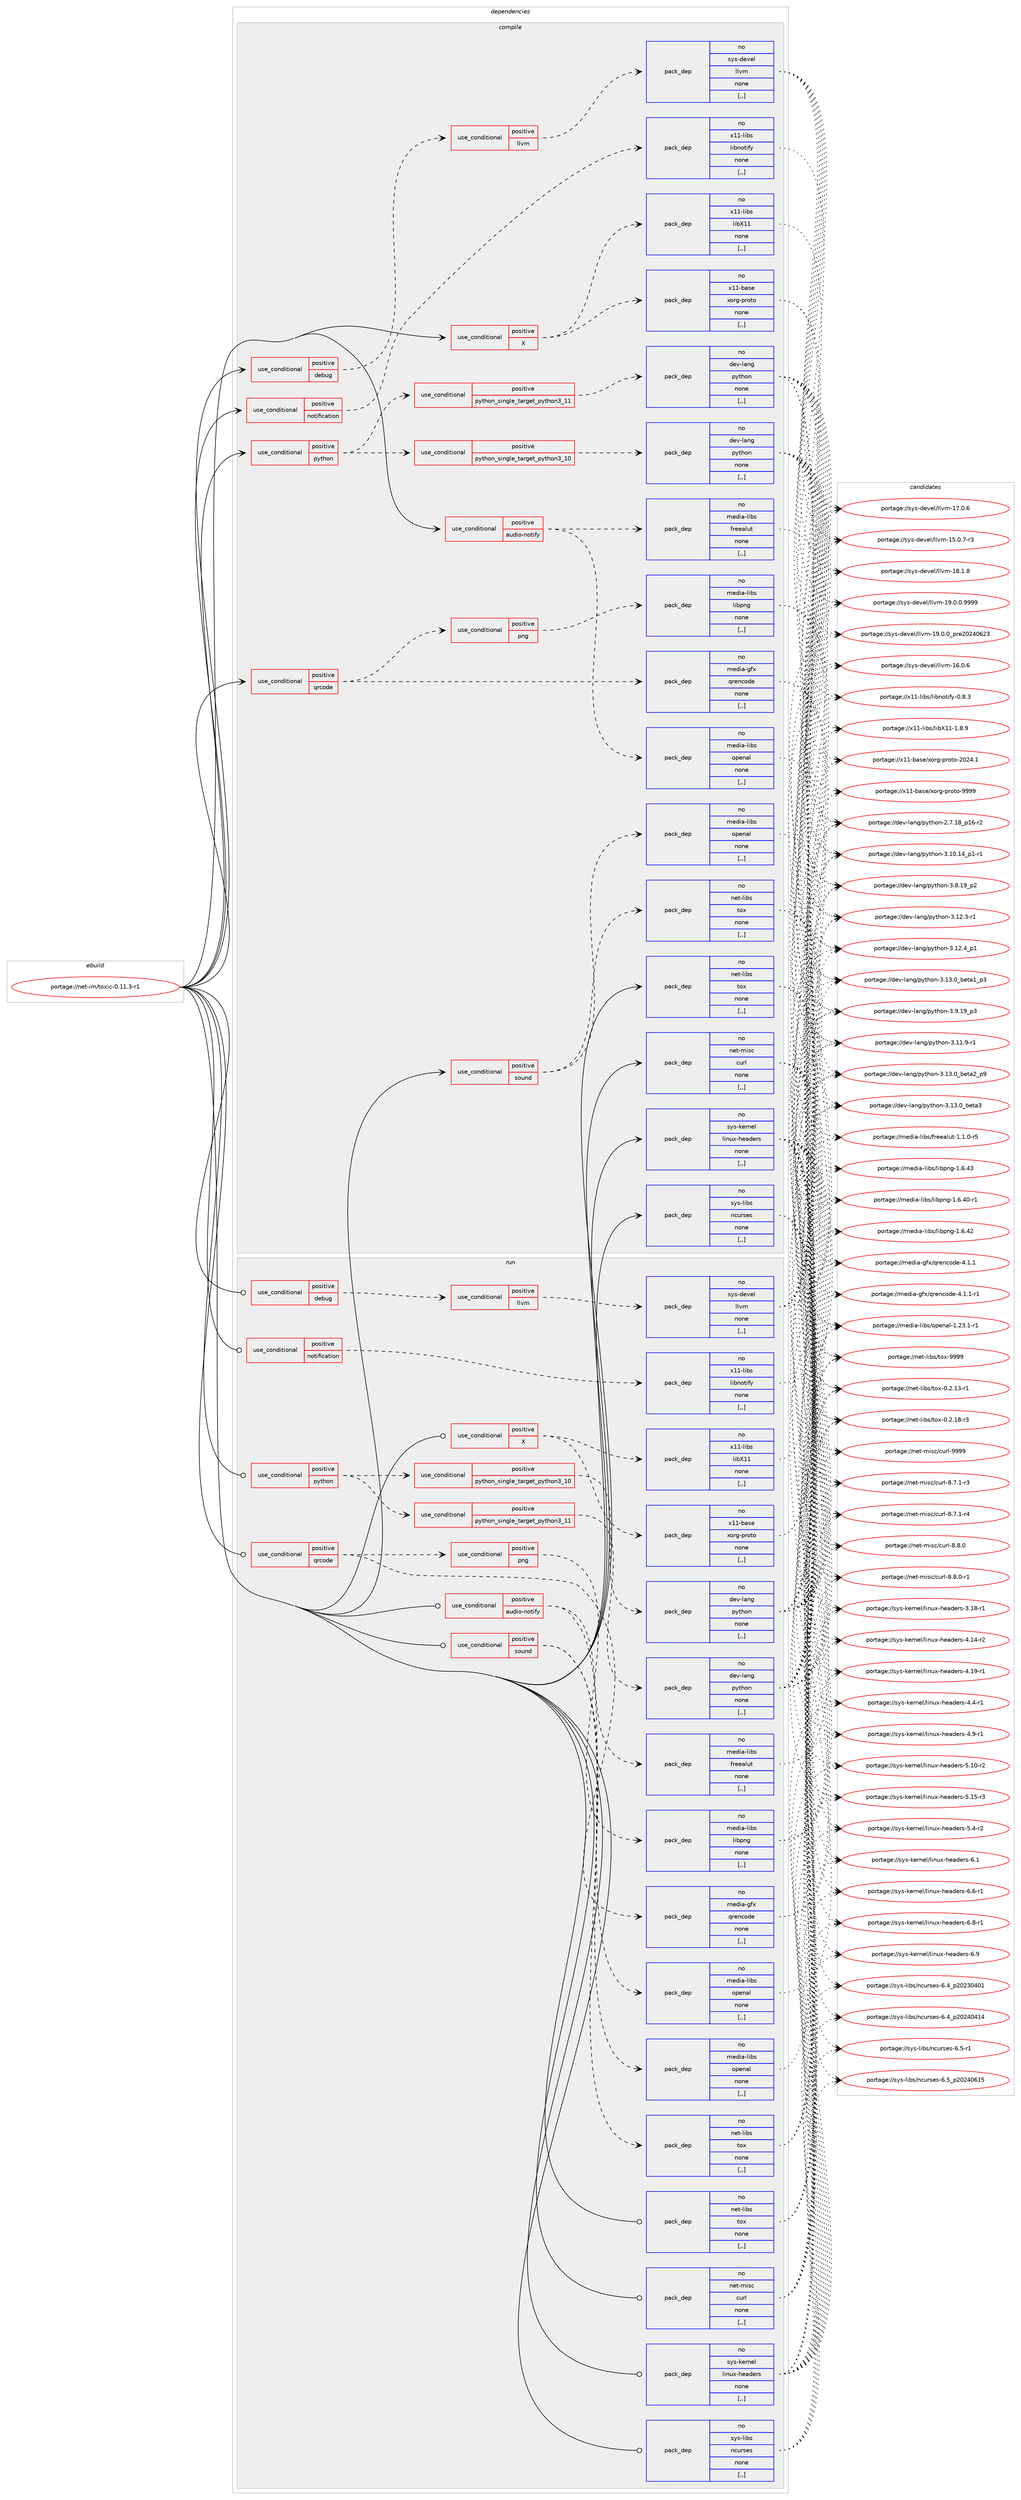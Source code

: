 digraph prolog {

# *************
# Graph options
# *************

newrank=true;
concentrate=true;
compound=true;
graph [rankdir=LR,fontname=Helvetica,fontsize=10,ranksep=1.5];#, ranksep=2.5, nodesep=0.2];
edge  [arrowhead=vee];
node  [fontname=Helvetica,fontsize=10];

# **********
# The ebuild
# **********

subgraph cluster_leftcol {
color=gray;
rank=same;
label=<<i>ebuild</i>>;
id [label="portage://net-im/toxic-0.11.3-r1", color=red, width=4, href="../net-im/toxic-0.11.3-r1.svg"];
}

# ****************
# The dependencies
# ****************

subgraph cluster_midcol {
color=gray;
label=<<i>dependencies</i>>;
subgraph cluster_compile {
fillcolor="#eeeeee";
style=filled;
label=<<i>compile</i>>;
subgraph cond89798 {
dependency346048 [label=<<TABLE BORDER="0" CELLBORDER="1" CELLSPACING="0" CELLPADDING="4"><TR><TD ROWSPAN="3" CELLPADDING="10">use_conditional</TD></TR><TR><TD>positive</TD></TR><TR><TD>X</TD></TR></TABLE>>, shape=none, color=red];
subgraph pack253691 {
dependency346049 [label=<<TABLE BORDER="0" CELLBORDER="1" CELLSPACING="0" CELLPADDING="4" WIDTH="220"><TR><TD ROWSPAN="6" CELLPADDING="30">pack_dep</TD></TR><TR><TD WIDTH="110">no</TD></TR><TR><TD>x11-base</TD></TR><TR><TD>xorg-proto</TD></TR><TR><TD>none</TD></TR><TR><TD>[,,]</TD></TR></TABLE>>, shape=none, color=blue];
}
dependency346048:e -> dependency346049:w [weight=20,style="dashed",arrowhead="vee"];
subgraph pack253692 {
dependency346050 [label=<<TABLE BORDER="0" CELLBORDER="1" CELLSPACING="0" CELLPADDING="4" WIDTH="220"><TR><TD ROWSPAN="6" CELLPADDING="30">pack_dep</TD></TR><TR><TD WIDTH="110">no</TD></TR><TR><TD>x11-libs</TD></TR><TR><TD>libX11</TD></TR><TR><TD>none</TD></TR><TR><TD>[,,]</TD></TR></TABLE>>, shape=none, color=blue];
}
dependency346048:e -> dependency346050:w [weight=20,style="dashed",arrowhead="vee"];
}
id:e -> dependency346048:w [weight=20,style="solid",arrowhead="vee"];
subgraph cond89799 {
dependency346051 [label=<<TABLE BORDER="0" CELLBORDER="1" CELLSPACING="0" CELLPADDING="4"><TR><TD ROWSPAN="3" CELLPADDING="10">use_conditional</TD></TR><TR><TD>positive</TD></TR><TR><TD>audio-notify</TD></TR></TABLE>>, shape=none, color=red];
subgraph pack253693 {
dependency346052 [label=<<TABLE BORDER="0" CELLBORDER="1" CELLSPACING="0" CELLPADDING="4" WIDTH="220"><TR><TD ROWSPAN="6" CELLPADDING="30">pack_dep</TD></TR><TR><TD WIDTH="110">no</TD></TR><TR><TD>media-libs</TD></TR><TR><TD>freealut</TD></TR><TR><TD>none</TD></TR><TR><TD>[,,]</TD></TR></TABLE>>, shape=none, color=blue];
}
dependency346051:e -> dependency346052:w [weight=20,style="dashed",arrowhead="vee"];
subgraph pack253694 {
dependency346053 [label=<<TABLE BORDER="0" CELLBORDER="1" CELLSPACING="0" CELLPADDING="4" WIDTH="220"><TR><TD ROWSPAN="6" CELLPADDING="30">pack_dep</TD></TR><TR><TD WIDTH="110">no</TD></TR><TR><TD>media-libs</TD></TR><TR><TD>openal</TD></TR><TR><TD>none</TD></TR><TR><TD>[,,]</TD></TR></TABLE>>, shape=none, color=blue];
}
dependency346051:e -> dependency346053:w [weight=20,style="dashed",arrowhead="vee"];
}
id:e -> dependency346051:w [weight=20,style="solid",arrowhead="vee"];
subgraph cond89800 {
dependency346054 [label=<<TABLE BORDER="0" CELLBORDER="1" CELLSPACING="0" CELLPADDING="4"><TR><TD ROWSPAN="3" CELLPADDING="10">use_conditional</TD></TR><TR><TD>positive</TD></TR><TR><TD>debug</TD></TR></TABLE>>, shape=none, color=red];
subgraph cond89801 {
dependency346055 [label=<<TABLE BORDER="0" CELLBORDER="1" CELLSPACING="0" CELLPADDING="4"><TR><TD ROWSPAN="3" CELLPADDING="10">use_conditional</TD></TR><TR><TD>positive</TD></TR><TR><TD>llvm</TD></TR></TABLE>>, shape=none, color=red];
subgraph pack253695 {
dependency346056 [label=<<TABLE BORDER="0" CELLBORDER="1" CELLSPACING="0" CELLPADDING="4" WIDTH="220"><TR><TD ROWSPAN="6" CELLPADDING="30">pack_dep</TD></TR><TR><TD WIDTH="110">no</TD></TR><TR><TD>sys-devel</TD></TR><TR><TD>llvm</TD></TR><TR><TD>none</TD></TR><TR><TD>[,,]</TD></TR></TABLE>>, shape=none, color=blue];
}
dependency346055:e -> dependency346056:w [weight=20,style="dashed",arrowhead="vee"];
}
dependency346054:e -> dependency346055:w [weight=20,style="dashed",arrowhead="vee"];
}
id:e -> dependency346054:w [weight=20,style="solid",arrowhead="vee"];
subgraph cond89802 {
dependency346057 [label=<<TABLE BORDER="0" CELLBORDER="1" CELLSPACING="0" CELLPADDING="4"><TR><TD ROWSPAN="3" CELLPADDING="10">use_conditional</TD></TR><TR><TD>positive</TD></TR><TR><TD>notification</TD></TR></TABLE>>, shape=none, color=red];
subgraph pack253696 {
dependency346058 [label=<<TABLE BORDER="0" CELLBORDER="1" CELLSPACING="0" CELLPADDING="4" WIDTH="220"><TR><TD ROWSPAN="6" CELLPADDING="30">pack_dep</TD></TR><TR><TD WIDTH="110">no</TD></TR><TR><TD>x11-libs</TD></TR><TR><TD>libnotify</TD></TR><TR><TD>none</TD></TR><TR><TD>[,,]</TD></TR></TABLE>>, shape=none, color=blue];
}
dependency346057:e -> dependency346058:w [weight=20,style="dashed",arrowhead="vee"];
}
id:e -> dependency346057:w [weight=20,style="solid",arrowhead="vee"];
subgraph cond89803 {
dependency346059 [label=<<TABLE BORDER="0" CELLBORDER="1" CELLSPACING="0" CELLPADDING="4"><TR><TD ROWSPAN="3" CELLPADDING="10">use_conditional</TD></TR><TR><TD>positive</TD></TR><TR><TD>python</TD></TR></TABLE>>, shape=none, color=red];
subgraph cond89804 {
dependency346060 [label=<<TABLE BORDER="0" CELLBORDER="1" CELLSPACING="0" CELLPADDING="4"><TR><TD ROWSPAN="3" CELLPADDING="10">use_conditional</TD></TR><TR><TD>positive</TD></TR><TR><TD>python_single_target_python3_10</TD></TR></TABLE>>, shape=none, color=red];
subgraph pack253697 {
dependency346061 [label=<<TABLE BORDER="0" CELLBORDER="1" CELLSPACING="0" CELLPADDING="4" WIDTH="220"><TR><TD ROWSPAN="6" CELLPADDING="30">pack_dep</TD></TR><TR><TD WIDTH="110">no</TD></TR><TR><TD>dev-lang</TD></TR><TR><TD>python</TD></TR><TR><TD>none</TD></TR><TR><TD>[,,]</TD></TR></TABLE>>, shape=none, color=blue];
}
dependency346060:e -> dependency346061:w [weight=20,style="dashed",arrowhead="vee"];
}
dependency346059:e -> dependency346060:w [weight=20,style="dashed",arrowhead="vee"];
subgraph cond89805 {
dependency346062 [label=<<TABLE BORDER="0" CELLBORDER="1" CELLSPACING="0" CELLPADDING="4"><TR><TD ROWSPAN="3" CELLPADDING="10">use_conditional</TD></TR><TR><TD>positive</TD></TR><TR><TD>python_single_target_python3_11</TD></TR></TABLE>>, shape=none, color=red];
subgraph pack253698 {
dependency346063 [label=<<TABLE BORDER="0" CELLBORDER="1" CELLSPACING="0" CELLPADDING="4" WIDTH="220"><TR><TD ROWSPAN="6" CELLPADDING="30">pack_dep</TD></TR><TR><TD WIDTH="110">no</TD></TR><TR><TD>dev-lang</TD></TR><TR><TD>python</TD></TR><TR><TD>none</TD></TR><TR><TD>[,,]</TD></TR></TABLE>>, shape=none, color=blue];
}
dependency346062:e -> dependency346063:w [weight=20,style="dashed",arrowhead="vee"];
}
dependency346059:e -> dependency346062:w [weight=20,style="dashed",arrowhead="vee"];
}
id:e -> dependency346059:w [weight=20,style="solid",arrowhead="vee"];
subgraph cond89806 {
dependency346064 [label=<<TABLE BORDER="0" CELLBORDER="1" CELLSPACING="0" CELLPADDING="4"><TR><TD ROWSPAN="3" CELLPADDING="10">use_conditional</TD></TR><TR><TD>positive</TD></TR><TR><TD>qrcode</TD></TR></TABLE>>, shape=none, color=red];
subgraph pack253699 {
dependency346065 [label=<<TABLE BORDER="0" CELLBORDER="1" CELLSPACING="0" CELLPADDING="4" WIDTH="220"><TR><TD ROWSPAN="6" CELLPADDING="30">pack_dep</TD></TR><TR><TD WIDTH="110">no</TD></TR><TR><TD>media-gfx</TD></TR><TR><TD>qrencode</TD></TR><TR><TD>none</TD></TR><TR><TD>[,,]</TD></TR></TABLE>>, shape=none, color=blue];
}
dependency346064:e -> dependency346065:w [weight=20,style="dashed",arrowhead="vee"];
subgraph cond89807 {
dependency346066 [label=<<TABLE BORDER="0" CELLBORDER="1" CELLSPACING="0" CELLPADDING="4"><TR><TD ROWSPAN="3" CELLPADDING="10">use_conditional</TD></TR><TR><TD>positive</TD></TR><TR><TD>png</TD></TR></TABLE>>, shape=none, color=red];
subgraph pack253700 {
dependency346067 [label=<<TABLE BORDER="0" CELLBORDER="1" CELLSPACING="0" CELLPADDING="4" WIDTH="220"><TR><TD ROWSPAN="6" CELLPADDING="30">pack_dep</TD></TR><TR><TD WIDTH="110">no</TD></TR><TR><TD>media-libs</TD></TR><TR><TD>libpng</TD></TR><TR><TD>none</TD></TR><TR><TD>[,,]</TD></TR></TABLE>>, shape=none, color=blue];
}
dependency346066:e -> dependency346067:w [weight=20,style="dashed",arrowhead="vee"];
}
dependency346064:e -> dependency346066:w [weight=20,style="dashed",arrowhead="vee"];
}
id:e -> dependency346064:w [weight=20,style="solid",arrowhead="vee"];
subgraph cond89808 {
dependency346068 [label=<<TABLE BORDER="0" CELLBORDER="1" CELLSPACING="0" CELLPADDING="4"><TR><TD ROWSPAN="3" CELLPADDING="10">use_conditional</TD></TR><TR><TD>positive</TD></TR><TR><TD>sound</TD></TR></TABLE>>, shape=none, color=red];
subgraph pack253701 {
dependency346069 [label=<<TABLE BORDER="0" CELLBORDER="1" CELLSPACING="0" CELLPADDING="4" WIDTH="220"><TR><TD ROWSPAN="6" CELLPADDING="30">pack_dep</TD></TR><TR><TD WIDTH="110">no</TD></TR><TR><TD>media-libs</TD></TR><TR><TD>openal</TD></TR><TR><TD>none</TD></TR><TR><TD>[,,]</TD></TR></TABLE>>, shape=none, color=blue];
}
dependency346068:e -> dependency346069:w [weight=20,style="dashed",arrowhead="vee"];
subgraph pack253702 {
dependency346070 [label=<<TABLE BORDER="0" CELLBORDER="1" CELLSPACING="0" CELLPADDING="4" WIDTH="220"><TR><TD ROWSPAN="6" CELLPADDING="30">pack_dep</TD></TR><TR><TD WIDTH="110">no</TD></TR><TR><TD>net-libs</TD></TR><TR><TD>tox</TD></TR><TR><TD>none</TD></TR><TR><TD>[,,]</TD></TR></TABLE>>, shape=none, color=blue];
}
dependency346068:e -> dependency346070:w [weight=20,style="dashed",arrowhead="vee"];
}
id:e -> dependency346068:w [weight=20,style="solid",arrowhead="vee"];
subgraph pack253703 {
dependency346071 [label=<<TABLE BORDER="0" CELLBORDER="1" CELLSPACING="0" CELLPADDING="4" WIDTH="220"><TR><TD ROWSPAN="6" CELLPADDING="30">pack_dep</TD></TR><TR><TD WIDTH="110">no</TD></TR><TR><TD>net-libs</TD></TR><TR><TD>tox</TD></TR><TR><TD>none</TD></TR><TR><TD>[,,]</TD></TR></TABLE>>, shape=none, color=blue];
}
id:e -> dependency346071:w [weight=20,style="solid",arrowhead="vee"];
subgraph pack253704 {
dependency346072 [label=<<TABLE BORDER="0" CELLBORDER="1" CELLSPACING="0" CELLPADDING="4" WIDTH="220"><TR><TD ROWSPAN="6" CELLPADDING="30">pack_dep</TD></TR><TR><TD WIDTH="110">no</TD></TR><TR><TD>net-misc</TD></TR><TR><TD>curl</TD></TR><TR><TD>none</TD></TR><TR><TD>[,,]</TD></TR></TABLE>>, shape=none, color=blue];
}
id:e -> dependency346072:w [weight=20,style="solid",arrowhead="vee"];
subgraph pack253705 {
dependency346073 [label=<<TABLE BORDER="0" CELLBORDER="1" CELLSPACING="0" CELLPADDING="4" WIDTH="220"><TR><TD ROWSPAN="6" CELLPADDING="30">pack_dep</TD></TR><TR><TD WIDTH="110">no</TD></TR><TR><TD>sys-kernel</TD></TR><TR><TD>linux-headers</TD></TR><TR><TD>none</TD></TR><TR><TD>[,,]</TD></TR></TABLE>>, shape=none, color=blue];
}
id:e -> dependency346073:w [weight=20,style="solid",arrowhead="vee"];
subgraph pack253706 {
dependency346074 [label=<<TABLE BORDER="0" CELLBORDER="1" CELLSPACING="0" CELLPADDING="4" WIDTH="220"><TR><TD ROWSPAN="6" CELLPADDING="30">pack_dep</TD></TR><TR><TD WIDTH="110">no</TD></TR><TR><TD>sys-libs</TD></TR><TR><TD>ncurses</TD></TR><TR><TD>none</TD></TR><TR><TD>[,,]</TD></TR></TABLE>>, shape=none, color=blue];
}
id:e -> dependency346074:w [weight=20,style="solid",arrowhead="vee"];
}
subgraph cluster_compileandrun {
fillcolor="#eeeeee";
style=filled;
label=<<i>compile and run</i>>;
}
subgraph cluster_run {
fillcolor="#eeeeee";
style=filled;
label=<<i>run</i>>;
subgraph cond89809 {
dependency346075 [label=<<TABLE BORDER="0" CELLBORDER="1" CELLSPACING="0" CELLPADDING="4"><TR><TD ROWSPAN="3" CELLPADDING="10">use_conditional</TD></TR><TR><TD>positive</TD></TR><TR><TD>X</TD></TR></TABLE>>, shape=none, color=red];
subgraph pack253707 {
dependency346076 [label=<<TABLE BORDER="0" CELLBORDER="1" CELLSPACING="0" CELLPADDING="4" WIDTH="220"><TR><TD ROWSPAN="6" CELLPADDING="30">pack_dep</TD></TR><TR><TD WIDTH="110">no</TD></TR><TR><TD>x11-base</TD></TR><TR><TD>xorg-proto</TD></TR><TR><TD>none</TD></TR><TR><TD>[,,]</TD></TR></TABLE>>, shape=none, color=blue];
}
dependency346075:e -> dependency346076:w [weight=20,style="dashed",arrowhead="vee"];
subgraph pack253708 {
dependency346077 [label=<<TABLE BORDER="0" CELLBORDER="1" CELLSPACING="0" CELLPADDING="4" WIDTH="220"><TR><TD ROWSPAN="6" CELLPADDING="30">pack_dep</TD></TR><TR><TD WIDTH="110">no</TD></TR><TR><TD>x11-libs</TD></TR><TR><TD>libX11</TD></TR><TR><TD>none</TD></TR><TR><TD>[,,]</TD></TR></TABLE>>, shape=none, color=blue];
}
dependency346075:e -> dependency346077:w [weight=20,style="dashed",arrowhead="vee"];
}
id:e -> dependency346075:w [weight=20,style="solid",arrowhead="odot"];
subgraph cond89810 {
dependency346078 [label=<<TABLE BORDER="0" CELLBORDER="1" CELLSPACING="0" CELLPADDING="4"><TR><TD ROWSPAN="3" CELLPADDING="10">use_conditional</TD></TR><TR><TD>positive</TD></TR><TR><TD>audio-notify</TD></TR></TABLE>>, shape=none, color=red];
subgraph pack253709 {
dependency346079 [label=<<TABLE BORDER="0" CELLBORDER="1" CELLSPACING="0" CELLPADDING="4" WIDTH="220"><TR><TD ROWSPAN="6" CELLPADDING="30">pack_dep</TD></TR><TR><TD WIDTH="110">no</TD></TR><TR><TD>media-libs</TD></TR><TR><TD>freealut</TD></TR><TR><TD>none</TD></TR><TR><TD>[,,]</TD></TR></TABLE>>, shape=none, color=blue];
}
dependency346078:e -> dependency346079:w [weight=20,style="dashed",arrowhead="vee"];
subgraph pack253710 {
dependency346080 [label=<<TABLE BORDER="0" CELLBORDER="1" CELLSPACING="0" CELLPADDING="4" WIDTH="220"><TR><TD ROWSPAN="6" CELLPADDING="30">pack_dep</TD></TR><TR><TD WIDTH="110">no</TD></TR><TR><TD>media-libs</TD></TR><TR><TD>openal</TD></TR><TR><TD>none</TD></TR><TR><TD>[,,]</TD></TR></TABLE>>, shape=none, color=blue];
}
dependency346078:e -> dependency346080:w [weight=20,style="dashed",arrowhead="vee"];
}
id:e -> dependency346078:w [weight=20,style="solid",arrowhead="odot"];
subgraph cond89811 {
dependency346081 [label=<<TABLE BORDER="0" CELLBORDER="1" CELLSPACING="0" CELLPADDING="4"><TR><TD ROWSPAN="3" CELLPADDING="10">use_conditional</TD></TR><TR><TD>positive</TD></TR><TR><TD>debug</TD></TR></TABLE>>, shape=none, color=red];
subgraph cond89812 {
dependency346082 [label=<<TABLE BORDER="0" CELLBORDER="1" CELLSPACING="0" CELLPADDING="4"><TR><TD ROWSPAN="3" CELLPADDING="10">use_conditional</TD></TR><TR><TD>positive</TD></TR><TR><TD>llvm</TD></TR></TABLE>>, shape=none, color=red];
subgraph pack253711 {
dependency346083 [label=<<TABLE BORDER="0" CELLBORDER="1" CELLSPACING="0" CELLPADDING="4" WIDTH="220"><TR><TD ROWSPAN="6" CELLPADDING="30">pack_dep</TD></TR><TR><TD WIDTH="110">no</TD></TR><TR><TD>sys-devel</TD></TR><TR><TD>llvm</TD></TR><TR><TD>none</TD></TR><TR><TD>[,,]</TD></TR></TABLE>>, shape=none, color=blue];
}
dependency346082:e -> dependency346083:w [weight=20,style="dashed",arrowhead="vee"];
}
dependency346081:e -> dependency346082:w [weight=20,style="dashed",arrowhead="vee"];
}
id:e -> dependency346081:w [weight=20,style="solid",arrowhead="odot"];
subgraph cond89813 {
dependency346084 [label=<<TABLE BORDER="0" CELLBORDER="1" CELLSPACING="0" CELLPADDING="4"><TR><TD ROWSPAN="3" CELLPADDING="10">use_conditional</TD></TR><TR><TD>positive</TD></TR><TR><TD>notification</TD></TR></TABLE>>, shape=none, color=red];
subgraph pack253712 {
dependency346085 [label=<<TABLE BORDER="0" CELLBORDER="1" CELLSPACING="0" CELLPADDING="4" WIDTH="220"><TR><TD ROWSPAN="6" CELLPADDING="30">pack_dep</TD></TR><TR><TD WIDTH="110">no</TD></TR><TR><TD>x11-libs</TD></TR><TR><TD>libnotify</TD></TR><TR><TD>none</TD></TR><TR><TD>[,,]</TD></TR></TABLE>>, shape=none, color=blue];
}
dependency346084:e -> dependency346085:w [weight=20,style="dashed",arrowhead="vee"];
}
id:e -> dependency346084:w [weight=20,style="solid",arrowhead="odot"];
subgraph cond89814 {
dependency346086 [label=<<TABLE BORDER="0" CELLBORDER="1" CELLSPACING="0" CELLPADDING="4"><TR><TD ROWSPAN="3" CELLPADDING="10">use_conditional</TD></TR><TR><TD>positive</TD></TR><TR><TD>python</TD></TR></TABLE>>, shape=none, color=red];
subgraph cond89815 {
dependency346087 [label=<<TABLE BORDER="0" CELLBORDER="1" CELLSPACING="0" CELLPADDING="4"><TR><TD ROWSPAN="3" CELLPADDING="10">use_conditional</TD></TR><TR><TD>positive</TD></TR><TR><TD>python_single_target_python3_10</TD></TR></TABLE>>, shape=none, color=red];
subgraph pack253713 {
dependency346088 [label=<<TABLE BORDER="0" CELLBORDER="1" CELLSPACING="0" CELLPADDING="4" WIDTH="220"><TR><TD ROWSPAN="6" CELLPADDING="30">pack_dep</TD></TR><TR><TD WIDTH="110">no</TD></TR><TR><TD>dev-lang</TD></TR><TR><TD>python</TD></TR><TR><TD>none</TD></TR><TR><TD>[,,]</TD></TR></TABLE>>, shape=none, color=blue];
}
dependency346087:e -> dependency346088:w [weight=20,style="dashed",arrowhead="vee"];
}
dependency346086:e -> dependency346087:w [weight=20,style="dashed",arrowhead="vee"];
subgraph cond89816 {
dependency346089 [label=<<TABLE BORDER="0" CELLBORDER="1" CELLSPACING="0" CELLPADDING="4"><TR><TD ROWSPAN="3" CELLPADDING="10">use_conditional</TD></TR><TR><TD>positive</TD></TR><TR><TD>python_single_target_python3_11</TD></TR></TABLE>>, shape=none, color=red];
subgraph pack253714 {
dependency346090 [label=<<TABLE BORDER="0" CELLBORDER="1" CELLSPACING="0" CELLPADDING="4" WIDTH="220"><TR><TD ROWSPAN="6" CELLPADDING="30">pack_dep</TD></TR><TR><TD WIDTH="110">no</TD></TR><TR><TD>dev-lang</TD></TR><TR><TD>python</TD></TR><TR><TD>none</TD></TR><TR><TD>[,,]</TD></TR></TABLE>>, shape=none, color=blue];
}
dependency346089:e -> dependency346090:w [weight=20,style="dashed",arrowhead="vee"];
}
dependency346086:e -> dependency346089:w [weight=20,style="dashed",arrowhead="vee"];
}
id:e -> dependency346086:w [weight=20,style="solid",arrowhead="odot"];
subgraph cond89817 {
dependency346091 [label=<<TABLE BORDER="0" CELLBORDER="1" CELLSPACING="0" CELLPADDING="4"><TR><TD ROWSPAN="3" CELLPADDING="10">use_conditional</TD></TR><TR><TD>positive</TD></TR><TR><TD>qrcode</TD></TR></TABLE>>, shape=none, color=red];
subgraph pack253715 {
dependency346092 [label=<<TABLE BORDER="0" CELLBORDER="1" CELLSPACING="0" CELLPADDING="4" WIDTH="220"><TR><TD ROWSPAN="6" CELLPADDING="30">pack_dep</TD></TR><TR><TD WIDTH="110">no</TD></TR><TR><TD>media-gfx</TD></TR><TR><TD>qrencode</TD></TR><TR><TD>none</TD></TR><TR><TD>[,,]</TD></TR></TABLE>>, shape=none, color=blue];
}
dependency346091:e -> dependency346092:w [weight=20,style="dashed",arrowhead="vee"];
subgraph cond89818 {
dependency346093 [label=<<TABLE BORDER="0" CELLBORDER="1" CELLSPACING="0" CELLPADDING="4"><TR><TD ROWSPAN="3" CELLPADDING="10">use_conditional</TD></TR><TR><TD>positive</TD></TR><TR><TD>png</TD></TR></TABLE>>, shape=none, color=red];
subgraph pack253716 {
dependency346094 [label=<<TABLE BORDER="0" CELLBORDER="1" CELLSPACING="0" CELLPADDING="4" WIDTH="220"><TR><TD ROWSPAN="6" CELLPADDING="30">pack_dep</TD></TR><TR><TD WIDTH="110">no</TD></TR><TR><TD>media-libs</TD></TR><TR><TD>libpng</TD></TR><TR><TD>none</TD></TR><TR><TD>[,,]</TD></TR></TABLE>>, shape=none, color=blue];
}
dependency346093:e -> dependency346094:w [weight=20,style="dashed",arrowhead="vee"];
}
dependency346091:e -> dependency346093:w [weight=20,style="dashed",arrowhead="vee"];
}
id:e -> dependency346091:w [weight=20,style="solid",arrowhead="odot"];
subgraph cond89819 {
dependency346095 [label=<<TABLE BORDER="0" CELLBORDER="1" CELLSPACING="0" CELLPADDING="4"><TR><TD ROWSPAN="3" CELLPADDING="10">use_conditional</TD></TR><TR><TD>positive</TD></TR><TR><TD>sound</TD></TR></TABLE>>, shape=none, color=red];
subgraph pack253717 {
dependency346096 [label=<<TABLE BORDER="0" CELLBORDER="1" CELLSPACING="0" CELLPADDING="4" WIDTH="220"><TR><TD ROWSPAN="6" CELLPADDING="30">pack_dep</TD></TR><TR><TD WIDTH="110">no</TD></TR><TR><TD>media-libs</TD></TR><TR><TD>openal</TD></TR><TR><TD>none</TD></TR><TR><TD>[,,]</TD></TR></TABLE>>, shape=none, color=blue];
}
dependency346095:e -> dependency346096:w [weight=20,style="dashed",arrowhead="vee"];
subgraph pack253718 {
dependency346097 [label=<<TABLE BORDER="0" CELLBORDER="1" CELLSPACING="0" CELLPADDING="4" WIDTH="220"><TR><TD ROWSPAN="6" CELLPADDING="30">pack_dep</TD></TR><TR><TD WIDTH="110">no</TD></TR><TR><TD>net-libs</TD></TR><TR><TD>tox</TD></TR><TR><TD>none</TD></TR><TR><TD>[,,]</TD></TR></TABLE>>, shape=none, color=blue];
}
dependency346095:e -> dependency346097:w [weight=20,style="dashed",arrowhead="vee"];
}
id:e -> dependency346095:w [weight=20,style="solid",arrowhead="odot"];
subgraph pack253719 {
dependency346098 [label=<<TABLE BORDER="0" CELLBORDER="1" CELLSPACING="0" CELLPADDING="4" WIDTH="220"><TR><TD ROWSPAN="6" CELLPADDING="30">pack_dep</TD></TR><TR><TD WIDTH="110">no</TD></TR><TR><TD>net-libs</TD></TR><TR><TD>tox</TD></TR><TR><TD>none</TD></TR><TR><TD>[,,]</TD></TR></TABLE>>, shape=none, color=blue];
}
id:e -> dependency346098:w [weight=20,style="solid",arrowhead="odot"];
subgraph pack253720 {
dependency346099 [label=<<TABLE BORDER="0" CELLBORDER="1" CELLSPACING="0" CELLPADDING="4" WIDTH="220"><TR><TD ROWSPAN="6" CELLPADDING="30">pack_dep</TD></TR><TR><TD WIDTH="110">no</TD></TR><TR><TD>net-misc</TD></TR><TR><TD>curl</TD></TR><TR><TD>none</TD></TR><TR><TD>[,,]</TD></TR></TABLE>>, shape=none, color=blue];
}
id:e -> dependency346099:w [weight=20,style="solid",arrowhead="odot"];
subgraph pack253721 {
dependency346100 [label=<<TABLE BORDER="0" CELLBORDER="1" CELLSPACING="0" CELLPADDING="4" WIDTH="220"><TR><TD ROWSPAN="6" CELLPADDING="30">pack_dep</TD></TR><TR><TD WIDTH="110">no</TD></TR><TR><TD>sys-kernel</TD></TR><TR><TD>linux-headers</TD></TR><TR><TD>none</TD></TR><TR><TD>[,,]</TD></TR></TABLE>>, shape=none, color=blue];
}
id:e -> dependency346100:w [weight=20,style="solid",arrowhead="odot"];
subgraph pack253722 {
dependency346101 [label=<<TABLE BORDER="0" CELLBORDER="1" CELLSPACING="0" CELLPADDING="4" WIDTH="220"><TR><TD ROWSPAN="6" CELLPADDING="30">pack_dep</TD></TR><TR><TD WIDTH="110">no</TD></TR><TR><TD>sys-libs</TD></TR><TR><TD>ncurses</TD></TR><TR><TD>none</TD></TR><TR><TD>[,,]</TD></TR></TABLE>>, shape=none, color=blue];
}
id:e -> dependency346101:w [weight=20,style="solid",arrowhead="odot"];
}
}

# **************
# The candidates
# **************

subgraph cluster_choices {
rank=same;
color=gray;
label=<<i>candidates</i>>;

subgraph choice253691 {
color=black;
nodesep=1;
choice1204949459897115101471201111141034511211411111611145504850524649 [label="portage://x11-base/xorg-proto-2024.1", color=red, width=4,href="../x11-base/xorg-proto-2024.1.svg"];
choice120494945989711510147120111114103451121141111161114557575757 [label="portage://x11-base/xorg-proto-9999", color=red, width=4,href="../x11-base/xorg-proto-9999.svg"];
dependency346049:e -> choice1204949459897115101471201111141034511211411111611145504850524649:w [style=dotted,weight="100"];
dependency346049:e -> choice120494945989711510147120111114103451121141111161114557575757:w [style=dotted,weight="100"];
}
subgraph choice253692 {
color=black;
nodesep=1;
choice120494945108105981154710810598884949454946564657 [label="portage://x11-libs/libX11-1.8.9", color=red, width=4,href="../x11-libs/libX11-1.8.9.svg"];
dependency346050:e -> choice120494945108105981154710810598884949454946564657:w [style=dotted,weight="100"];
}
subgraph choice253693 {
color=black;
nodesep=1;
choice10910110010597451081059811547102114101101971081171164549464946484511453 [label="portage://media-libs/freealut-1.1.0-r5", color=red, width=4,href="../media-libs/freealut-1.1.0-r5.svg"];
dependency346052:e -> choice10910110010597451081059811547102114101101971081171164549464946484511453:w [style=dotted,weight="100"];
}
subgraph choice253694 {
color=black;
nodesep=1;
choice1091011001059745108105981154711111210111097108454946505146494511449 [label="portage://media-libs/openal-1.23.1-r1", color=red, width=4,href="../media-libs/openal-1.23.1-r1.svg"];
dependency346053:e -> choice1091011001059745108105981154711111210111097108454946505146494511449:w [style=dotted,weight="100"];
}
subgraph choice253695 {
color=black;
nodesep=1;
choice1151211154510010111810110847108108118109454953464846554511451 [label="portage://sys-devel/llvm-15.0.7-r3", color=red, width=4,href="../sys-devel/llvm-15.0.7-r3.svg"];
choice115121115451001011181011084710810811810945495446484654 [label="portage://sys-devel/llvm-16.0.6", color=red, width=4,href="../sys-devel/llvm-16.0.6.svg"];
choice115121115451001011181011084710810811810945495546484654 [label="portage://sys-devel/llvm-17.0.6", color=red, width=4,href="../sys-devel/llvm-17.0.6.svg"];
choice115121115451001011181011084710810811810945495646494656 [label="portage://sys-devel/llvm-18.1.8", color=red, width=4,href="../sys-devel/llvm-18.1.8.svg"];
choice1151211154510010111810110847108108118109454957464846484657575757 [label="portage://sys-devel/llvm-19.0.0.9999", color=red, width=4,href="../sys-devel/llvm-19.0.0.9999.svg"];
choice115121115451001011181011084710810811810945495746484648951121141015048505248545051 [label="portage://sys-devel/llvm-19.0.0_pre20240623", color=red, width=4,href="../sys-devel/llvm-19.0.0_pre20240623.svg"];
dependency346056:e -> choice1151211154510010111810110847108108118109454953464846554511451:w [style=dotted,weight="100"];
dependency346056:e -> choice115121115451001011181011084710810811810945495446484654:w [style=dotted,weight="100"];
dependency346056:e -> choice115121115451001011181011084710810811810945495546484654:w [style=dotted,weight="100"];
dependency346056:e -> choice115121115451001011181011084710810811810945495646494656:w [style=dotted,weight="100"];
dependency346056:e -> choice1151211154510010111810110847108108118109454957464846484657575757:w [style=dotted,weight="100"];
dependency346056:e -> choice115121115451001011181011084710810811810945495746484648951121141015048505248545051:w [style=dotted,weight="100"];
}
subgraph choice253696 {
color=black;
nodesep=1;
choice120494945108105981154710810598110111116105102121454846564651 [label="portage://x11-libs/libnotify-0.8.3", color=red, width=4,href="../x11-libs/libnotify-0.8.3.svg"];
dependency346058:e -> choice120494945108105981154710810598110111116105102121454846564651:w [style=dotted,weight="100"];
}
subgraph choice253697 {
color=black;
nodesep=1;
choice100101118451089711010347112121116104111110455046554649569511249544511450 [label="portage://dev-lang/python-2.7.18_p16-r2", color=red, width=4,href="../dev-lang/python-2.7.18_p16-r2.svg"];
choice100101118451089711010347112121116104111110455146494846495295112494511449 [label="portage://dev-lang/python-3.10.14_p1-r1", color=red, width=4,href="../dev-lang/python-3.10.14_p1-r1.svg"];
choice100101118451089711010347112121116104111110455146494946574511449 [label="portage://dev-lang/python-3.11.9-r1", color=red, width=4,href="../dev-lang/python-3.11.9-r1.svg"];
choice100101118451089711010347112121116104111110455146495046514511449 [label="portage://dev-lang/python-3.12.3-r1", color=red, width=4,href="../dev-lang/python-3.12.3-r1.svg"];
choice100101118451089711010347112121116104111110455146495046529511249 [label="portage://dev-lang/python-3.12.4_p1", color=red, width=4,href="../dev-lang/python-3.12.4_p1.svg"];
choice10010111845108971101034711212111610411111045514649514648959810111697499511251 [label="portage://dev-lang/python-3.13.0_beta1_p3", color=red, width=4,href="../dev-lang/python-3.13.0_beta1_p3.svg"];
choice10010111845108971101034711212111610411111045514649514648959810111697509511257 [label="portage://dev-lang/python-3.13.0_beta2_p9", color=red, width=4,href="../dev-lang/python-3.13.0_beta2_p9.svg"];
choice1001011184510897110103471121211161041111104551464951464895981011169751 [label="portage://dev-lang/python-3.13.0_beta3", color=red, width=4,href="../dev-lang/python-3.13.0_beta3.svg"];
choice100101118451089711010347112121116104111110455146564649579511250 [label="portage://dev-lang/python-3.8.19_p2", color=red, width=4,href="../dev-lang/python-3.8.19_p2.svg"];
choice100101118451089711010347112121116104111110455146574649579511251 [label="portage://dev-lang/python-3.9.19_p3", color=red, width=4,href="../dev-lang/python-3.9.19_p3.svg"];
dependency346061:e -> choice100101118451089711010347112121116104111110455046554649569511249544511450:w [style=dotted,weight="100"];
dependency346061:e -> choice100101118451089711010347112121116104111110455146494846495295112494511449:w [style=dotted,weight="100"];
dependency346061:e -> choice100101118451089711010347112121116104111110455146494946574511449:w [style=dotted,weight="100"];
dependency346061:e -> choice100101118451089711010347112121116104111110455146495046514511449:w [style=dotted,weight="100"];
dependency346061:e -> choice100101118451089711010347112121116104111110455146495046529511249:w [style=dotted,weight="100"];
dependency346061:e -> choice10010111845108971101034711212111610411111045514649514648959810111697499511251:w [style=dotted,weight="100"];
dependency346061:e -> choice10010111845108971101034711212111610411111045514649514648959810111697509511257:w [style=dotted,weight="100"];
dependency346061:e -> choice1001011184510897110103471121211161041111104551464951464895981011169751:w [style=dotted,weight="100"];
dependency346061:e -> choice100101118451089711010347112121116104111110455146564649579511250:w [style=dotted,weight="100"];
dependency346061:e -> choice100101118451089711010347112121116104111110455146574649579511251:w [style=dotted,weight="100"];
}
subgraph choice253698 {
color=black;
nodesep=1;
choice100101118451089711010347112121116104111110455046554649569511249544511450 [label="portage://dev-lang/python-2.7.18_p16-r2", color=red, width=4,href="../dev-lang/python-2.7.18_p16-r2.svg"];
choice100101118451089711010347112121116104111110455146494846495295112494511449 [label="portage://dev-lang/python-3.10.14_p1-r1", color=red, width=4,href="../dev-lang/python-3.10.14_p1-r1.svg"];
choice100101118451089711010347112121116104111110455146494946574511449 [label="portage://dev-lang/python-3.11.9-r1", color=red, width=4,href="../dev-lang/python-3.11.9-r1.svg"];
choice100101118451089711010347112121116104111110455146495046514511449 [label="portage://dev-lang/python-3.12.3-r1", color=red, width=4,href="../dev-lang/python-3.12.3-r1.svg"];
choice100101118451089711010347112121116104111110455146495046529511249 [label="portage://dev-lang/python-3.12.4_p1", color=red, width=4,href="../dev-lang/python-3.12.4_p1.svg"];
choice10010111845108971101034711212111610411111045514649514648959810111697499511251 [label="portage://dev-lang/python-3.13.0_beta1_p3", color=red, width=4,href="../dev-lang/python-3.13.0_beta1_p3.svg"];
choice10010111845108971101034711212111610411111045514649514648959810111697509511257 [label="portage://dev-lang/python-3.13.0_beta2_p9", color=red, width=4,href="../dev-lang/python-3.13.0_beta2_p9.svg"];
choice1001011184510897110103471121211161041111104551464951464895981011169751 [label="portage://dev-lang/python-3.13.0_beta3", color=red, width=4,href="../dev-lang/python-3.13.0_beta3.svg"];
choice100101118451089711010347112121116104111110455146564649579511250 [label="portage://dev-lang/python-3.8.19_p2", color=red, width=4,href="../dev-lang/python-3.8.19_p2.svg"];
choice100101118451089711010347112121116104111110455146574649579511251 [label="portage://dev-lang/python-3.9.19_p3", color=red, width=4,href="../dev-lang/python-3.9.19_p3.svg"];
dependency346063:e -> choice100101118451089711010347112121116104111110455046554649569511249544511450:w [style=dotted,weight="100"];
dependency346063:e -> choice100101118451089711010347112121116104111110455146494846495295112494511449:w [style=dotted,weight="100"];
dependency346063:e -> choice100101118451089711010347112121116104111110455146494946574511449:w [style=dotted,weight="100"];
dependency346063:e -> choice100101118451089711010347112121116104111110455146495046514511449:w [style=dotted,weight="100"];
dependency346063:e -> choice100101118451089711010347112121116104111110455146495046529511249:w [style=dotted,weight="100"];
dependency346063:e -> choice10010111845108971101034711212111610411111045514649514648959810111697499511251:w [style=dotted,weight="100"];
dependency346063:e -> choice10010111845108971101034711212111610411111045514649514648959810111697509511257:w [style=dotted,weight="100"];
dependency346063:e -> choice1001011184510897110103471121211161041111104551464951464895981011169751:w [style=dotted,weight="100"];
dependency346063:e -> choice100101118451089711010347112121116104111110455146564649579511250:w [style=dotted,weight="100"];
dependency346063:e -> choice100101118451089711010347112121116104111110455146574649579511251:w [style=dotted,weight="100"];
}
subgraph choice253699 {
color=black;
nodesep=1;
choice10910110010597451031021204711311410111099111100101455246494649 [label="portage://media-gfx/qrencode-4.1.1", color=red, width=4,href="../media-gfx/qrencode-4.1.1.svg"];
choice109101100105974510310212047113114101110991111001014552464946494511449 [label="portage://media-gfx/qrencode-4.1.1-r1", color=red, width=4,href="../media-gfx/qrencode-4.1.1-r1.svg"];
dependency346065:e -> choice10910110010597451031021204711311410111099111100101455246494649:w [style=dotted,weight="100"];
dependency346065:e -> choice109101100105974510310212047113114101110991111001014552464946494511449:w [style=dotted,weight="100"];
}
subgraph choice253700 {
color=black;
nodesep=1;
choice1091011001059745108105981154710810598112110103454946544652484511449 [label="portage://media-libs/libpng-1.6.40-r1", color=red, width=4,href="../media-libs/libpng-1.6.40-r1.svg"];
choice109101100105974510810598115471081059811211010345494654465250 [label="portage://media-libs/libpng-1.6.42", color=red, width=4,href="../media-libs/libpng-1.6.42.svg"];
choice109101100105974510810598115471081059811211010345494654465251 [label="portage://media-libs/libpng-1.6.43", color=red, width=4,href="../media-libs/libpng-1.6.43.svg"];
dependency346067:e -> choice1091011001059745108105981154710810598112110103454946544652484511449:w [style=dotted,weight="100"];
dependency346067:e -> choice109101100105974510810598115471081059811211010345494654465250:w [style=dotted,weight="100"];
dependency346067:e -> choice109101100105974510810598115471081059811211010345494654465251:w [style=dotted,weight="100"];
}
subgraph choice253701 {
color=black;
nodesep=1;
choice1091011001059745108105981154711111210111097108454946505146494511449 [label="portage://media-libs/openal-1.23.1-r1", color=red, width=4,href="../media-libs/openal-1.23.1-r1.svg"];
dependency346069:e -> choice1091011001059745108105981154711111210111097108454946505146494511449:w [style=dotted,weight="100"];
}
subgraph choice253702 {
color=black;
nodesep=1;
choice110101116451081059811547116111120454846504649514511449 [label="portage://net-libs/tox-0.2.13-r1", color=red, width=4,href="../net-libs/tox-0.2.13-r1.svg"];
choice110101116451081059811547116111120454846504649564511451 [label="portage://net-libs/tox-0.2.18-r3", color=red, width=4,href="../net-libs/tox-0.2.18-r3.svg"];
choice1101011164510810598115471161111204557575757 [label="portage://net-libs/tox-9999", color=red, width=4,href="../net-libs/tox-9999.svg"];
dependency346070:e -> choice110101116451081059811547116111120454846504649514511449:w [style=dotted,weight="100"];
dependency346070:e -> choice110101116451081059811547116111120454846504649564511451:w [style=dotted,weight="100"];
dependency346070:e -> choice1101011164510810598115471161111204557575757:w [style=dotted,weight="100"];
}
subgraph choice253703 {
color=black;
nodesep=1;
choice110101116451081059811547116111120454846504649514511449 [label="portage://net-libs/tox-0.2.13-r1", color=red, width=4,href="../net-libs/tox-0.2.13-r1.svg"];
choice110101116451081059811547116111120454846504649564511451 [label="portage://net-libs/tox-0.2.18-r3", color=red, width=4,href="../net-libs/tox-0.2.18-r3.svg"];
choice1101011164510810598115471161111204557575757 [label="portage://net-libs/tox-9999", color=red, width=4,href="../net-libs/tox-9999.svg"];
dependency346071:e -> choice110101116451081059811547116111120454846504649514511449:w [style=dotted,weight="100"];
dependency346071:e -> choice110101116451081059811547116111120454846504649564511451:w [style=dotted,weight="100"];
dependency346071:e -> choice1101011164510810598115471161111204557575757:w [style=dotted,weight="100"];
}
subgraph choice253704 {
color=black;
nodesep=1;
choice110101116451091051159947991171141084556465546494511451 [label="portage://net-misc/curl-8.7.1-r3", color=red, width=4,href="../net-misc/curl-8.7.1-r3.svg"];
choice110101116451091051159947991171141084556465546494511452 [label="portage://net-misc/curl-8.7.1-r4", color=red, width=4,href="../net-misc/curl-8.7.1-r4.svg"];
choice11010111645109105115994799117114108455646564648 [label="portage://net-misc/curl-8.8.0", color=red, width=4,href="../net-misc/curl-8.8.0.svg"];
choice110101116451091051159947991171141084556465646484511449 [label="portage://net-misc/curl-8.8.0-r1", color=red, width=4,href="../net-misc/curl-8.8.0-r1.svg"];
choice110101116451091051159947991171141084557575757 [label="portage://net-misc/curl-9999", color=red, width=4,href="../net-misc/curl-9999.svg"];
dependency346072:e -> choice110101116451091051159947991171141084556465546494511451:w [style=dotted,weight="100"];
dependency346072:e -> choice110101116451091051159947991171141084556465546494511452:w [style=dotted,weight="100"];
dependency346072:e -> choice11010111645109105115994799117114108455646564648:w [style=dotted,weight="100"];
dependency346072:e -> choice110101116451091051159947991171141084556465646484511449:w [style=dotted,weight="100"];
dependency346072:e -> choice110101116451091051159947991171141084557575757:w [style=dotted,weight="100"];
}
subgraph choice253705 {
color=black;
nodesep=1;
choice1151211154510710111411010110847108105110117120451041019710010111411545514649564511449 [label="portage://sys-kernel/linux-headers-3.18-r1", color=red, width=4,href="../sys-kernel/linux-headers-3.18-r1.svg"];
choice1151211154510710111411010110847108105110117120451041019710010111411545524649524511450 [label="portage://sys-kernel/linux-headers-4.14-r2", color=red, width=4,href="../sys-kernel/linux-headers-4.14-r2.svg"];
choice1151211154510710111411010110847108105110117120451041019710010111411545524649574511449 [label="portage://sys-kernel/linux-headers-4.19-r1", color=red, width=4,href="../sys-kernel/linux-headers-4.19-r1.svg"];
choice11512111545107101114110101108471081051101171204510410197100101114115455246524511449 [label="portage://sys-kernel/linux-headers-4.4-r1", color=red, width=4,href="../sys-kernel/linux-headers-4.4-r1.svg"];
choice11512111545107101114110101108471081051101171204510410197100101114115455246574511449 [label="portage://sys-kernel/linux-headers-4.9-r1", color=red, width=4,href="../sys-kernel/linux-headers-4.9-r1.svg"];
choice1151211154510710111411010110847108105110117120451041019710010111411545534649484511450 [label="portage://sys-kernel/linux-headers-5.10-r2", color=red, width=4,href="../sys-kernel/linux-headers-5.10-r2.svg"];
choice1151211154510710111411010110847108105110117120451041019710010111411545534649534511451 [label="portage://sys-kernel/linux-headers-5.15-r3", color=red, width=4,href="../sys-kernel/linux-headers-5.15-r3.svg"];
choice11512111545107101114110101108471081051101171204510410197100101114115455346524511450 [label="portage://sys-kernel/linux-headers-5.4-r2", color=red, width=4,href="../sys-kernel/linux-headers-5.4-r2.svg"];
choice1151211154510710111411010110847108105110117120451041019710010111411545544649 [label="portage://sys-kernel/linux-headers-6.1", color=red, width=4,href="../sys-kernel/linux-headers-6.1.svg"];
choice11512111545107101114110101108471081051101171204510410197100101114115455446544511449 [label="portage://sys-kernel/linux-headers-6.6-r1", color=red, width=4,href="../sys-kernel/linux-headers-6.6-r1.svg"];
choice11512111545107101114110101108471081051101171204510410197100101114115455446564511449 [label="portage://sys-kernel/linux-headers-6.8-r1", color=red, width=4,href="../sys-kernel/linux-headers-6.8-r1.svg"];
choice1151211154510710111411010110847108105110117120451041019710010111411545544657 [label="portage://sys-kernel/linux-headers-6.9", color=red, width=4,href="../sys-kernel/linux-headers-6.9.svg"];
dependency346073:e -> choice1151211154510710111411010110847108105110117120451041019710010111411545514649564511449:w [style=dotted,weight="100"];
dependency346073:e -> choice1151211154510710111411010110847108105110117120451041019710010111411545524649524511450:w [style=dotted,weight="100"];
dependency346073:e -> choice1151211154510710111411010110847108105110117120451041019710010111411545524649574511449:w [style=dotted,weight="100"];
dependency346073:e -> choice11512111545107101114110101108471081051101171204510410197100101114115455246524511449:w [style=dotted,weight="100"];
dependency346073:e -> choice11512111545107101114110101108471081051101171204510410197100101114115455246574511449:w [style=dotted,weight="100"];
dependency346073:e -> choice1151211154510710111411010110847108105110117120451041019710010111411545534649484511450:w [style=dotted,weight="100"];
dependency346073:e -> choice1151211154510710111411010110847108105110117120451041019710010111411545534649534511451:w [style=dotted,weight="100"];
dependency346073:e -> choice11512111545107101114110101108471081051101171204510410197100101114115455346524511450:w [style=dotted,weight="100"];
dependency346073:e -> choice1151211154510710111411010110847108105110117120451041019710010111411545544649:w [style=dotted,weight="100"];
dependency346073:e -> choice11512111545107101114110101108471081051101171204510410197100101114115455446544511449:w [style=dotted,weight="100"];
dependency346073:e -> choice11512111545107101114110101108471081051101171204510410197100101114115455446564511449:w [style=dotted,weight="100"];
dependency346073:e -> choice1151211154510710111411010110847108105110117120451041019710010111411545544657:w [style=dotted,weight="100"];
}
subgraph choice253706 {
color=black;
nodesep=1;
choice1151211154510810598115471109911711411510111545544652951125048505148524849 [label="portage://sys-libs/ncurses-6.4_p20230401", color=red, width=4,href="../sys-libs/ncurses-6.4_p20230401.svg"];
choice1151211154510810598115471109911711411510111545544652951125048505248524952 [label="portage://sys-libs/ncurses-6.4_p20240414", color=red, width=4,href="../sys-libs/ncurses-6.4_p20240414.svg"];
choice11512111545108105981154711099117114115101115455446534511449 [label="portage://sys-libs/ncurses-6.5-r1", color=red, width=4,href="../sys-libs/ncurses-6.5-r1.svg"];
choice1151211154510810598115471109911711411510111545544653951125048505248544953 [label="portage://sys-libs/ncurses-6.5_p20240615", color=red, width=4,href="../sys-libs/ncurses-6.5_p20240615.svg"];
dependency346074:e -> choice1151211154510810598115471109911711411510111545544652951125048505148524849:w [style=dotted,weight="100"];
dependency346074:e -> choice1151211154510810598115471109911711411510111545544652951125048505248524952:w [style=dotted,weight="100"];
dependency346074:e -> choice11512111545108105981154711099117114115101115455446534511449:w [style=dotted,weight="100"];
dependency346074:e -> choice1151211154510810598115471109911711411510111545544653951125048505248544953:w [style=dotted,weight="100"];
}
subgraph choice253707 {
color=black;
nodesep=1;
choice1204949459897115101471201111141034511211411111611145504850524649 [label="portage://x11-base/xorg-proto-2024.1", color=red, width=4,href="../x11-base/xorg-proto-2024.1.svg"];
choice120494945989711510147120111114103451121141111161114557575757 [label="portage://x11-base/xorg-proto-9999", color=red, width=4,href="../x11-base/xorg-proto-9999.svg"];
dependency346076:e -> choice1204949459897115101471201111141034511211411111611145504850524649:w [style=dotted,weight="100"];
dependency346076:e -> choice120494945989711510147120111114103451121141111161114557575757:w [style=dotted,weight="100"];
}
subgraph choice253708 {
color=black;
nodesep=1;
choice120494945108105981154710810598884949454946564657 [label="portage://x11-libs/libX11-1.8.9", color=red, width=4,href="../x11-libs/libX11-1.8.9.svg"];
dependency346077:e -> choice120494945108105981154710810598884949454946564657:w [style=dotted,weight="100"];
}
subgraph choice253709 {
color=black;
nodesep=1;
choice10910110010597451081059811547102114101101971081171164549464946484511453 [label="portage://media-libs/freealut-1.1.0-r5", color=red, width=4,href="../media-libs/freealut-1.1.0-r5.svg"];
dependency346079:e -> choice10910110010597451081059811547102114101101971081171164549464946484511453:w [style=dotted,weight="100"];
}
subgraph choice253710 {
color=black;
nodesep=1;
choice1091011001059745108105981154711111210111097108454946505146494511449 [label="portage://media-libs/openal-1.23.1-r1", color=red, width=4,href="../media-libs/openal-1.23.1-r1.svg"];
dependency346080:e -> choice1091011001059745108105981154711111210111097108454946505146494511449:w [style=dotted,weight="100"];
}
subgraph choice253711 {
color=black;
nodesep=1;
choice1151211154510010111810110847108108118109454953464846554511451 [label="portage://sys-devel/llvm-15.0.7-r3", color=red, width=4,href="../sys-devel/llvm-15.0.7-r3.svg"];
choice115121115451001011181011084710810811810945495446484654 [label="portage://sys-devel/llvm-16.0.6", color=red, width=4,href="../sys-devel/llvm-16.0.6.svg"];
choice115121115451001011181011084710810811810945495546484654 [label="portage://sys-devel/llvm-17.0.6", color=red, width=4,href="../sys-devel/llvm-17.0.6.svg"];
choice115121115451001011181011084710810811810945495646494656 [label="portage://sys-devel/llvm-18.1.8", color=red, width=4,href="../sys-devel/llvm-18.1.8.svg"];
choice1151211154510010111810110847108108118109454957464846484657575757 [label="portage://sys-devel/llvm-19.0.0.9999", color=red, width=4,href="../sys-devel/llvm-19.0.0.9999.svg"];
choice115121115451001011181011084710810811810945495746484648951121141015048505248545051 [label="portage://sys-devel/llvm-19.0.0_pre20240623", color=red, width=4,href="../sys-devel/llvm-19.0.0_pre20240623.svg"];
dependency346083:e -> choice1151211154510010111810110847108108118109454953464846554511451:w [style=dotted,weight="100"];
dependency346083:e -> choice115121115451001011181011084710810811810945495446484654:w [style=dotted,weight="100"];
dependency346083:e -> choice115121115451001011181011084710810811810945495546484654:w [style=dotted,weight="100"];
dependency346083:e -> choice115121115451001011181011084710810811810945495646494656:w [style=dotted,weight="100"];
dependency346083:e -> choice1151211154510010111810110847108108118109454957464846484657575757:w [style=dotted,weight="100"];
dependency346083:e -> choice115121115451001011181011084710810811810945495746484648951121141015048505248545051:w [style=dotted,weight="100"];
}
subgraph choice253712 {
color=black;
nodesep=1;
choice120494945108105981154710810598110111116105102121454846564651 [label="portage://x11-libs/libnotify-0.8.3", color=red, width=4,href="../x11-libs/libnotify-0.8.3.svg"];
dependency346085:e -> choice120494945108105981154710810598110111116105102121454846564651:w [style=dotted,weight="100"];
}
subgraph choice253713 {
color=black;
nodesep=1;
choice100101118451089711010347112121116104111110455046554649569511249544511450 [label="portage://dev-lang/python-2.7.18_p16-r2", color=red, width=4,href="../dev-lang/python-2.7.18_p16-r2.svg"];
choice100101118451089711010347112121116104111110455146494846495295112494511449 [label="portage://dev-lang/python-3.10.14_p1-r1", color=red, width=4,href="../dev-lang/python-3.10.14_p1-r1.svg"];
choice100101118451089711010347112121116104111110455146494946574511449 [label="portage://dev-lang/python-3.11.9-r1", color=red, width=4,href="../dev-lang/python-3.11.9-r1.svg"];
choice100101118451089711010347112121116104111110455146495046514511449 [label="portage://dev-lang/python-3.12.3-r1", color=red, width=4,href="../dev-lang/python-3.12.3-r1.svg"];
choice100101118451089711010347112121116104111110455146495046529511249 [label="portage://dev-lang/python-3.12.4_p1", color=red, width=4,href="../dev-lang/python-3.12.4_p1.svg"];
choice10010111845108971101034711212111610411111045514649514648959810111697499511251 [label="portage://dev-lang/python-3.13.0_beta1_p3", color=red, width=4,href="../dev-lang/python-3.13.0_beta1_p3.svg"];
choice10010111845108971101034711212111610411111045514649514648959810111697509511257 [label="portage://dev-lang/python-3.13.0_beta2_p9", color=red, width=4,href="../dev-lang/python-3.13.0_beta2_p9.svg"];
choice1001011184510897110103471121211161041111104551464951464895981011169751 [label="portage://dev-lang/python-3.13.0_beta3", color=red, width=4,href="../dev-lang/python-3.13.0_beta3.svg"];
choice100101118451089711010347112121116104111110455146564649579511250 [label="portage://dev-lang/python-3.8.19_p2", color=red, width=4,href="../dev-lang/python-3.8.19_p2.svg"];
choice100101118451089711010347112121116104111110455146574649579511251 [label="portage://dev-lang/python-3.9.19_p3", color=red, width=4,href="../dev-lang/python-3.9.19_p3.svg"];
dependency346088:e -> choice100101118451089711010347112121116104111110455046554649569511249544511450:w [style=dotted,weight="100"];
dependency346088:e -> choice100101118451089711010347112121116104111110455146494846495295112494511449:w [style=dotted,weight="100"];
dependency346088:e -> choice100101118451089711010347112121116104111110455146494946574511449:w [style=dotted,weight="100"];
dependency346088:e -> choice100101118451089711010347112121116104111110455146495046514511449:w [style=dotted,weight="100"];
dependency346088:e -> choice100101118451089711010347112121116104111110455146495046529511249:w [style=dotted,weight="100"];
dependency346088:e -> choice10010111845108971101034711212111610411111045514649514648959810111697499511251:w [style=dotted,weight="100"];
dependency346088:e -> choice10010111845108971101034711212111610411111045514649514648959810111697509511257:w [style=dotted,weight="100"];
dependency346088:e -> choice1001011184510897110103471121211161041111104551464951464895981011169751:w [style=dotted,weight="100"];
dependency346088:e -> choice100101118451089711010347112121116104111110455146564649579511250:w [style=dotted,weight="100"];
dependency346088:e -> choice100101118451089711010347112121116104111110455146574649579511251:w [style=dotted,weight="100"];
}
subgraph choice253714 {
color=black;
nodesep=1;
choice100101118451089711010347112121116104111110455046554649569511249544511450 [label="portage://dev-lang/python-2.7.18_p16-r2", color=red, width=4,href="../dev-lang/python-2.7.18_p16-r2.svg"];
choice100101118451089711010347112121116104111110455146494846495295112494511449 [label="portage://dev-lang/python-3.10.14_p1-r1", color=red, width=4,href="../dev-lang/python-3.10.14_p1-r1.svg"];
choice100101118451089711010347112121116104111110455146494946574511449 [label="portage://dev-lang/python-3.11.9-r1", color=red, width=4,href="../dev-lang/python-3.11.9-r1.svg"];
choice100101118451089711010347112121116104111110455146495046514511449 [label="portage://dev-lang/python-3.12.3-r1", color=red, width=4,href="../dev-lang/python-3.12.3-r1.svg"];
choice100101118451089711010347112121116104111110455146495046529511249 [label="portage://dev-lang/python-3.12.4_p1", color=red, width=4,href="../dev-lang/python-3.12.4_p1.svg"];
choice10010111845108971101034711212111610411111045514649514648959810111697499511251 [label="portage://dev-lang/python-3.13.0_beta1_p3", color=red, width=4,href="../dev-lang/python-3.13.0_beta1_p3.svg"];
choice10010111845108971101034711212111610411111045514649514648959810111697509511257 [label="portage://dev-lang/python-3.13.0_beta2_p9", color=red, width=4,href="../dev-lang/python-3.13.0_beta2_p9.svg"];
choice1001011184510897110103471121211161041111104551464951464895981011169751 [label="portage://dev-lang/python-3.13.0_beta3", color=red, width=4,href="../dev-lang/python-3.13.0_beta3.svg"];
choice100101118451089711010347112121116104111110455146564649579511250 [label="portage://dev-lang/python-3.8.19_p2", color=red, width=4,href="../dev-lang/python-3.8.19_p2.svg"];
choice100101118451089711010347112121116104111110455146574649579511251 [label="portage://dev-lang/python-3.9.19_p3", color=red, width=4,href="../dev-lang/python-3.9.19_p3.svg"];
dependency346090:e -> choice100101118451089711010347112121116104111110455046554649569511249544511450:w [style=dotted,weight="100"];
dependency346090:e -> choice100101118451089711010347112121116104111110455146494846495295112494511449:w [style=dotted,weight="100"];
dependency346090:e -> choice100101118451089711010347112121116104111110455146494946574511449:w [style=dotted,weight="100"];
dependency346090:e -> choice100101118451089711010347112121116104111110455146495046514511449:w [style=dotted,weight="100"];
dependency346090:e -> choice100101118451089711010347112121116104111110455146495046529511249:w [style=dotted,weight="100"];
dependency346090:e -> choice10010111845108971101034711212111610411111045514649514648959810111697499511251:w [style=dotted,weight="100"];
dependency346090:e -> choice10010111845108971101034711212111610411111045514649514648959810111697509511257:w [style=dotted,weight="100"];
dependency346090:e -> choice1001011184510897110103471121211161041111104551464951464895981011169751:w [style=dotted,weight="100"];
dependency346090:e -> choice100101118451089711010347112121116104111110455146564649579511250:w [style=dotted,weight="100"];
dependency346090:e -> choice100101118451089711010347112121116104111110455146574649579511251:w [style=dotted,weight="100"];
}
subgraph choice253715 {
color=black;
nodesep=1;
choice10910110010597451031021204711311410111099111100101455246494649 [label="portage://media-gfx/qrencode-4.1.1", color=red, width=4,href="../media-gfx/qrencode-4.1.1.svg"];
choice109101100105974510310212047113114101110991111001014552464946494511449 [label="portage://media-gfx/qrencode-4.1.1-r1", color=red, width=4,href="../media-gfx/qrencode-4.1.1-r1.svg"];
dependency346092:e -> choice10910110010597451031021204711311410111099111100101455246494649:w [style=dotted,weight="100"];
dependency346092:e -> choice109101100105974510310212047113114101110991111001014552464946494511449:w [style=dotted,weight="100"];
}
subgraph choice253716 {
color=black;
nodesep=1;
choice1091011001059745108105981154710810598112110103454946544652484511449 [label="portage://media-libs/libpng-1.6.40-r1", color=red, width=4,href="../media-libs/libpng-1.6.40-r1.svg"];
choice109101100105974510810598115471081059811211010345494654465250 [label="portage://media-libs/libpng-1.6.42", color=red, width=4,href="../media-libs/libpng-1.6.42.svg"];
choice109101100105974510810598115471081059811211010345494654465251 [label="portage://media-libs/libpng-1.6.43", color=red, width=4,href="../media-libs/libpng-1.6.43.svg"];
dependency346094:e -> choice1091011001059745108105981154710810598112110103454946544652484511449:w [style=dotted,weight="100"];
dependency346094:e -> choice109101100105974510810598115471081059811211010345494654465250:w [style=dotted,weight="100"];
dependency346094:e -> choice109101100105974510810598115471081059811211010345494654465251:w [style=dotted,weight="100"];
}
subgraph choice253717 {
color=black;
nodesep=1;
choice1091011001059745108105981154711111210111097108454946505146494511449 [label="portage://media-libs/openal-1.23.1-r1", color=red, width=4,href="../media-libs/openal-1.23.1-r1.svg"];
dependency346096:e -> choice1091011001059745108105981154711111210111097108454946505146494511449:w [style=dotted,weight="100"];
}
subgraph choice253718 {
color=black;
nodesep=1;
choice110101116451081059811547116111120454846504649514511449 [label="portage://net-libs/tox-0.2.13-r1", color=red, width=4,href="../net-libs/tox-0.2.13-r1.svg"];
choice110101116451081059811547116111120454846504649564511451 [label="portage://net-libs/tox-0.2.18-r3", color=red, width=4,href="../net-libs/tox-0.2.18-r3.svg"];
choice1101011164510810598115471161111204557575757 [label="portage://net-libs/tox-9999", color=red, width=4,href="../net-libs/tox-9999.svg"];
dependency346097:e -> choice110101116451081059811547116111120454846504649514511449:w [style=dotted,weight="100"];
dependency346097:e -> choice110101116451081059811547116111120454846504649564511451:w [style=dotted,weight="100"];
dependency346097:e -> choice1101011164510810598115471161111204557575757:w [style=dotted,weight="100"];
}
subgraph choice253719 {
color=black;
nodesep=1;
choice110101116451081059811547116111120454846504649514511449 [label="portage://net-libs/tox-0.2.13-r1", color=red, width=4,href="../net-libs/tox-0.2.13-r1.svg"];
choice110101116451081059811547116111120454846504649564511451 [label="portage://net-libs/tox-0.2.18-r3", color=red, width=4,href="../net-libs/tox-0.2.18-r3.svg"];
choice1101011164510810598115471161111204557575757 [label="portage://net-libs/tox-9999", color=red, width=4,href="../net-libs/tox-9999.svg"];
dependency346098:e -> choice110101116451081059811547116111120454846504649514511449:w [style=dotted,weight="100"];
dependency346098:e -> choice110101116451081059811547116111120454846504649564511451:w [style=dotted,weight="100"];
dependency346098:e -> choice1101011164510810598115471161111204557575757:w [style=dotted,weight="100"];
}
subgraph choice253720 {
color=black;
nodesep=1;
choice110101116451091051159947991171141084556465546494511451 [label="portage://net-misc/curl-8.7.1-r3", color=red, width=4,href="../net-misc/curl-8.7.1-r3.svg"];
choice110101116451091051159947991171141084556465546494511452 [label="portage://net-misc/curl-8.7.1-r4", color=red, width=4,href="../net-misc/curl-8.7.1-r4.svg"];
choice11010111645109105115994799117114108455646564648 [label="portage://net-misc/curl-8.8.0", color=red, width=4,href="../net-misc/curl-8.8.0.svg"];
choice110101116451091051159947991171141084556465646484511449 [label="portage://net-misc/curl-8.8.0-r1", color=red, width=4,href="../net-misc/curl-8.8.0-r1.svg"];
choice110101116451091051159947991171141084557575757 [label="portage://net-misc/curl-9999", color=red, width=4,href="../net-misc/curl-9999.svg"];
dependency346099:e -> choice110101116451091051159947991171141084556465546494511451:w [style=dotted,weight="100"];
dependency346099:e -> choice110101116451091051159947991171141084556465546494511452:w [style=dotted,weight="100"];
dependency346099:e -> choice11010111645109105115994799117114108455646564648:w [style=dotted,weight="100"];
dependency346099:e -> choice110101116451091051159947991171141084556465646484511449:w [style=dotted,weight="100"];
dependency346099:e -> choice110101116451091051159947991171141084557575757:w [style=dotted,weight="100"];
}
subgraph choice253721 {
color=black;
nodesep=1;
choice1151211154510710111411010110847108105110117120451041019710010111411545514649564511449 [label="portage://sys-kernel/linux-headers-3.18-r1", color=red, width=4,href="../sys-kernel/linux-headers-3.18-r1.svg"];
choice1151211154510710111411010110847108105110117120451041019710010111411545524649524511450 [label="portage://sys-kernel/linux-headers-4.14-r2", color=red, width=4,href="../sys-kernel/linux-headers-4.14-r2.svg"];
choice1151211154510710111411010110847108105110117120451041019710010111411545524649574511449 [label="portage://sys-kernel/linux-headers-4.19-r1", color=red, width=4,href="../sys-kernel/linux-headers-4.19-r1.svg"];
choice11512111545107101114110101108471081051101171204510410197100101114115455246524511449 [label="portage://sys-kernel/linux-headers-4.4-r1", color=red, width=4,href="../sys-kernel/linux-headers-4.4-r1.svg"];
choice11512111545107101114110101108471081051101171204510410197100101114115455246574511449 [label="portage://sys-kernel/linux-headers-4.9-r1", color=red, width=4,href="../sys-kernel/linux-headers-4.9-r1.svg"];
choice1151211154510710111411010110847108105110117120451041019710010111411545534649484511450 [label="portage://sys-kernel/linux-headers-5.10-r2", color=red, width=4,href="../sys-kernel/linux-headers-5.10-r2.svg"];
choice1151211154510710111411010110847108105110117120451041019710010111411545534649534511451 [label="portage://sys-kernel/linux-headers-5.15-r3", color=red, width=4,href="../sys-kernel/linux-headers-5.15-r3.svg"];
choice11512111545107101114110101108471081051101171204510410197100101114115455346524511450 [label="portage://sys-kernel/linux-headers-5.4-r2", color=red, width=4,href="../sys-kernel/linux-headers-5.4-r2.svg"];
choice1151211154510710111411010110847108105110117120451041019710010111411545544649 [label="portage://sys-kernel/linux-headers-6.1", color=red, width=4,href="../sys-kernel/linux-headers-6.1.svg"];
choice11512111545107101114110101108471081051101171204510410197100101114115455446544511449 [label="portage://sys-kernel/linux-headers-6.6-r1", color=red, width=4,href="../sys-kernel/linux-headers-6.6-r1.svg"];
choice11512111545107101114110101108471081051101171204510410197100101114115455446564511449 [label="portage://sys-kernel/linux-headers-6.8-r1", color=red, width=4,href="../sys-kernel/linux-headers-6.8-r1.svg"];
choice1151211154510710111411010110847108105110117120451041019710010111411545544657 [label="portage://sys-kernel/linux-headers-6.9", color=red, width=4,href="../sys-kernel/linux-headers-6.9.svg"];
dependency346100:e -> choice1151211154510710111411010110847108105110117120451041019710010111411545514649564511449:w [style=dotted,weight="100"];
dependency346100:e -> choice1151211154510710111411010110847108105110117120451041019710010111411545524649524511450:w [style=dotted,weight="100"];
dependency346100:e -> choice1151211154510710111411010110847108105110117120451041019710010111411545524649574511449:w [style=dotted,weight="100"];
dependency346100:e -> choice11512111545107101114110101108471081051101171204510410197100101114115455246524511449:w [style=dotted,weight="100"];
dependency346100:e -> choice11512111545107101114110101108471081051101171204510410197100101114115455246574511449:w [style=dotted,weight="100"];
dependency346100:e -> choice1151211154510710111411010110847108105110117120451041019710010111411545534649484511450:w [style=dotted,weight="100"];
dependency346100:e -> choice1151211154510710111411010110847108105110117120451041019710010111411545534649534511451:w [style=dotted,weight="100"];
dependency346100:e -> choice11512111545107101114110101108471081051101171204510410197100101114115455346524511450:w [style=dotted,weight="100"];
dependency346100:e -> choice1151211154510710111411010110847108105110117120451041019710010111411545544649:w [style=dotted,weight="100"];
dependency346100:e -> choice11512111545107101114110101108471081051101171204510410197100101114115455446544511449:w [style=dotted,weight="100"];
dependency346100:e -> choice11512111545107101114110101108471081051101171204510410197100101114115455446564511449:w [style=dotted,weight="100"];
dependency346100:e -> choice1151211154510710111411010110847108105110117120451041019710010111411545544657:w [style=dotted,weight="100"];
}
subgraph choice253722 {
color=black;
nodesep=1;
choice1151211154510810598115471109911711411510111545544652951125048505148524849 [label="portage://sys-libs/ncurses-6.4_p20230401", color=red, width=4,href="../sys-libs/ncurses-6.4_p20230401.svg"];
choice1151211154510810598115471109911711411510111545544652951125048505248524952 [label="portage://sys-libs/ncurses-6.4_p20240414", color=red, width=4,href="../sys-libs/ncurses-6.4_p20240414.svg"];
choice11512111545108105981154711099117114115101115455446534511449 [label="portage://sys-libs/ncurses-6.5-r1", color=red, width=4,href="../sys-libs/ncurses-6.5-r1.svg"];
choice1151211154510810598115471109911711411510111545544653951125048505248544953 [label="portage://sys-libs/ncurses-6.5_p20240615", color=red, width=4,href="../sys-libs/ncurses-6.5_p20240615.svg"];
dependency346101:e -> choice1151211154510810598115471109911711411510111545544652951125048505148524849:w [style=dotted,weight="100"];
dependency346101:e -> choice1151211154510810598115471109911711411510111545544652951125048505248524952:w [style=dotted,weight="100"];
dependency346101:e -> choice11512111545108105981154711099117114115101115455446534511449:w [style=dotted,weight="100"];
dependency346101:e -> choice1151211154510810598115471109911711411510111545544653951125048505248544953:w [style=dotted,weight="100"];
}
}

}

